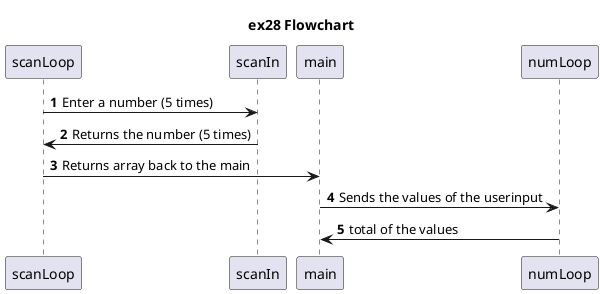 @startuml
'https://plantuml.com/sequence-diagram

autonumber

title ex28 Flowchart

scanLoop -> scanIn : Enter a number (5 times)
scanIn -> scanLoop : Returns the number (5 times)

scanLoop -> main : Returns array back to the main
main -> numLoop : Sends the values of the userinput
numLoop -> main : total of the values

@enduml
